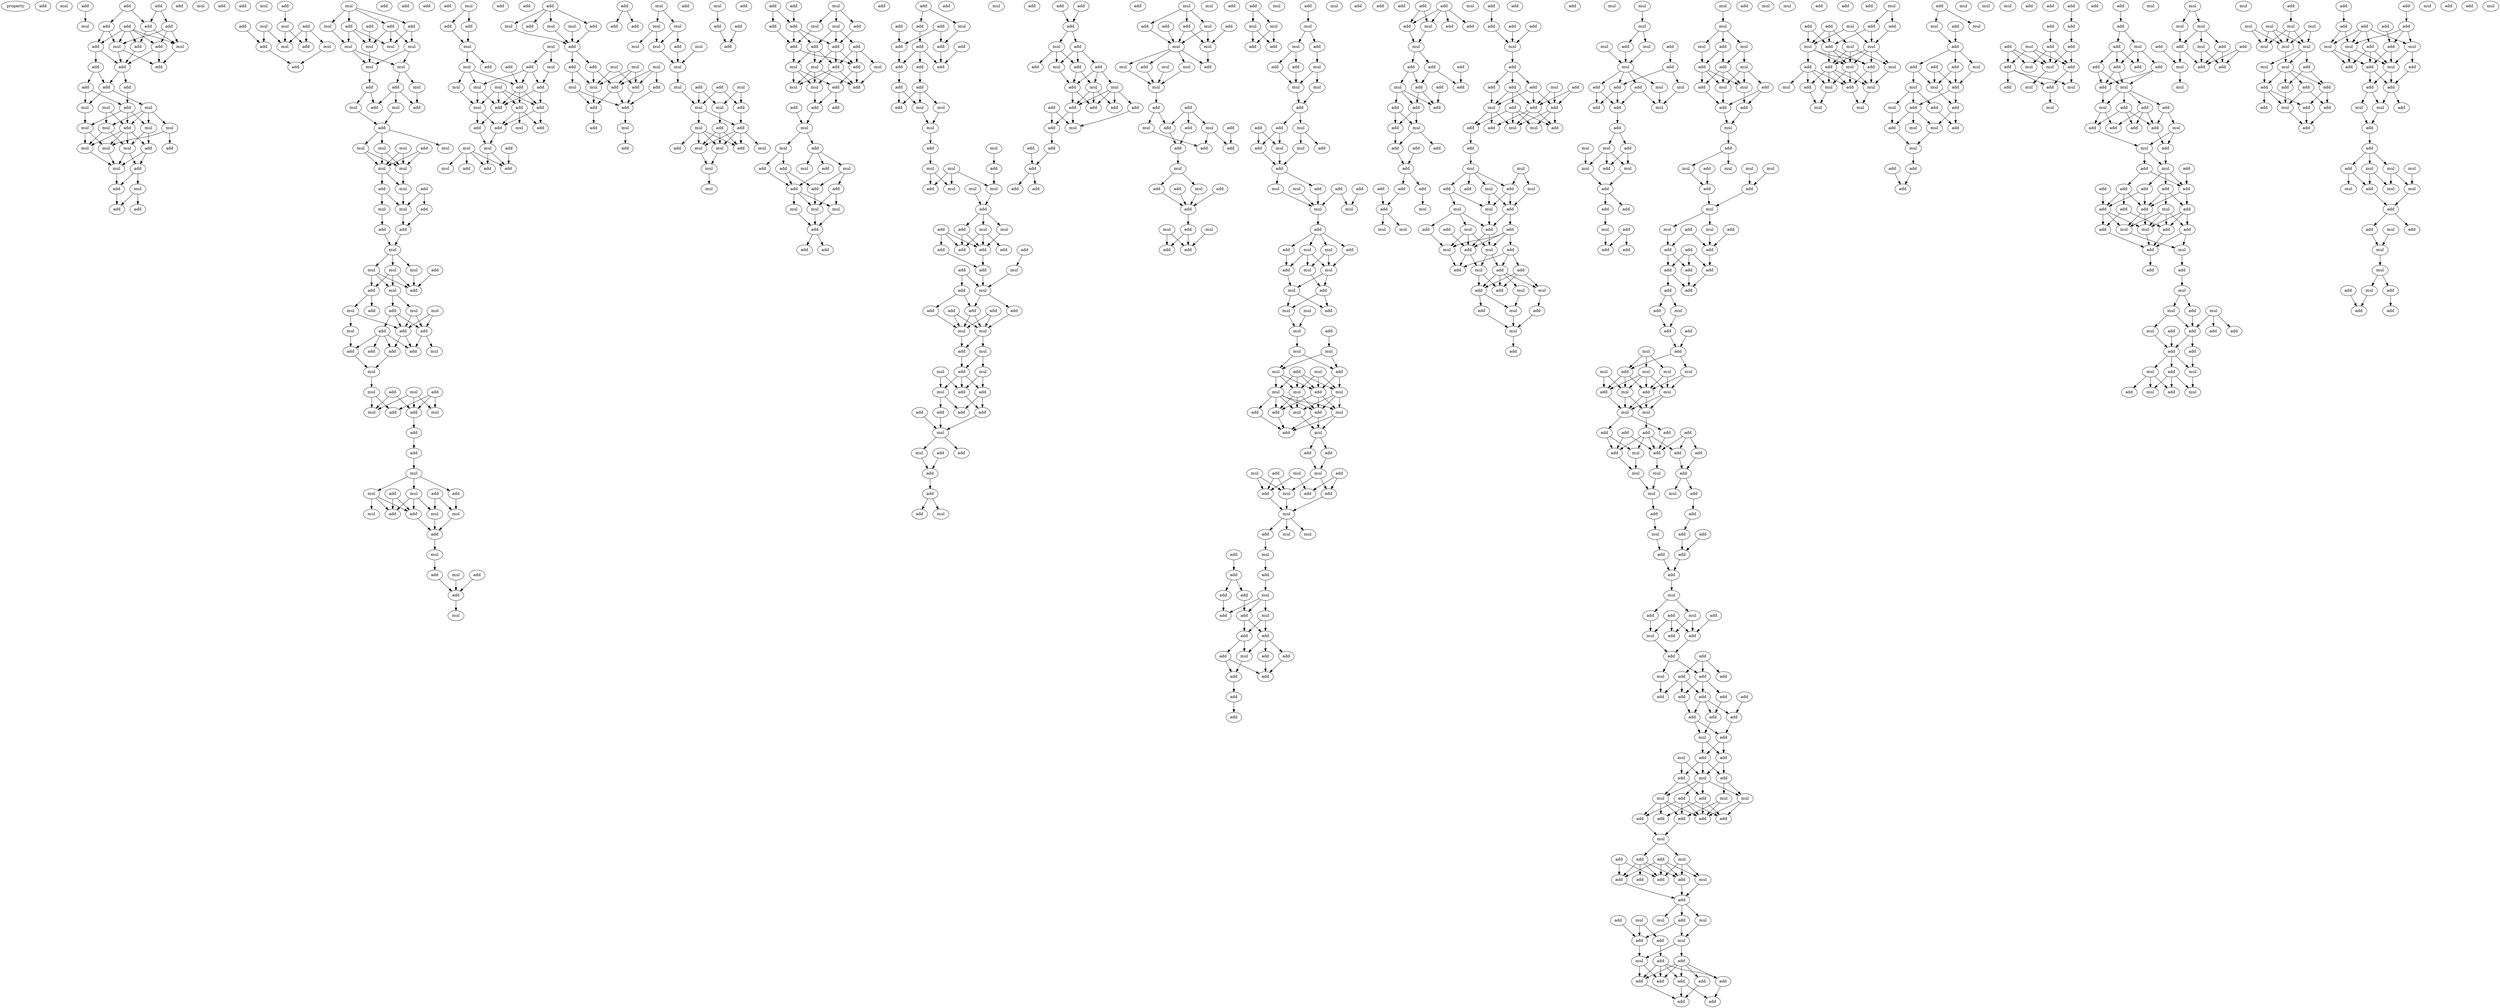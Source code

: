 digraph {
    node [fontcolor=black]
    property [mul=2,lf=1.0]
    0 [ label = add ];
    1 [ label = mul ];
    2 [ label = add ];
    3 [ label = mul ];
    4 [ label = add ];
    5 [ label = add ];
    6 [ label = add ];
    7 [ label = add ];
    8 [ label = add ];
    9 [ label = add ];
    10 [ label = add ];
    11 [ label = mul ];
    12 [ label = add ];
    13 [ label = add ];
    14 [ label = add ];
    15 [ label = mul ];
    16 [ label = add ];
    17 [ label = add ];
    18 [ label = add ];
    19 [ label = add ];
    20 [ label = add ];
    21 [ label = add ];
    22 [ label = add ];
    23 [ label = mul ];
    24 [ label = mul ];
    25 [ label = mul ];
    26 [ label = add ];
    27 [ label = mul ];
    28 [ label = mul ];
    29 [ label = mul ];
    30 [ label = mul ];
    31 [ label = mul ];
    32 [ label = add ];
    33 [ label = mul ];
    34 [ label = mul ];
    35 [ label = add ];
    36 [ label = add ];
    37 [ label = mul ];
    38 [ label = add ];
    39 [ label = mul ];
    40 [ label = mul ];
    41 [ label = add ];
    42 [ label = add ];
    43 [ label = add ];
    44 [ label = add ];
    45 [ label = mul ];
    46 [ label = add ];
    47 [ label = mul ];
    48 [ label = add ];
    49 [ label = add ];
    50 [ label = mul ];
    51 [ label = add ];
    52 [ label = mul ];
    53 [ label = mul ];
    54 [ label = add ];
    55 [ label = add ];
    56 [ label = mul ];
    57 [ label = add ];
    58 [ label = add ];
    59 [ label = mul ];
    60 [ label = add ];
    61 [ label = add ];
    62 [ label = mul ];
    63 [ label = mul ];
    64 [ label = mul ];
    65 [ label = mul ];
    66 [ label = mul ];
    67 [ label = mul ];
    68 [ label = add ];
    69 [ label = add ];
    70 [ label = mul ];
    71 [ label = add ];
    72 [ label = add ];
    73 [ label = mul ];
    74 [ label = mul ];
    75 [ label = add ];
    76 [ label = add ];
    77 [ label = mul ];
    78 [ label = mul ];
    79 [ label = mul ];
    80 [ label = mul ];
    81 [ label = add ];
    82 [ label = mul ];
    83 [ label = mul ];
    84 [ label = mul ];
    85 [ label = add ];
    86 [ label = add ];
    87 [ label = mul ];
    88 [ label = add ];
    89 [ label = mul ];
    90 [ label = add ];
    91 [ label = add ];
    92 [ label = mul ];
    93 [ label = add ];
    94 [ label = mul ];
    95 [ label = add ];
    96 [ label = mul ];
    97 [ label = mul ];
    98 [ label = add ];
    99 [ label = mul ];
    100 [ label = add ];
    101 [ label = mul ];
    102 [ label = add ];
    103 [ label = add ];
    104 [ label = mul ];
    105 [ label = mul ];
    106 [ label = add ];
    107 [ label = add ];
    108 [ label = mul ];
    109 [ label = add ];
    110 [ label = mul ];
    111 [ label = add ];
    112 [ label = add ];
    113 [ label = add ];
    114 [ label = add ];
    115 [ label = mul ];
    116 [ label = add ];
    117 [ label = mul ];
    118 [ label = add ];
    119 [ label = mul ];
    120 [ label = mul ];
    121 [ label = mul ];
    122 [ label = add ];
    123 [ label = add ];
    124 [ label = add ];
    125 [ label = add ];
    126 [ label = add ];
    127 [ label = add ];
    128 [ label = mul ];
    129 [ label = add ];
    130 [ label = mul ];
    131 [ label = add ];
    132 [ label = mul ];
    133 [ label = add ];
    134 [ label = add ];
    135 [ label = mul ];
    136 [ label = add ];
    137 [ label = mul ];
    138 [ label = mul ];
    139 [ label = add ];
    140 [ label = mul ];
    141 [ label = mul ];
    142 [ label = add ];
    143 [ label = add ];
    144 [ label = add ];
    145 [ label = mul ];
    146 [ label = mul ];
    147 [ label = add ];
    148 [ label = add ];
    149 [ label = mul ];
    150 [ label = mul ];
    151 [ label = mul ];
    152 [ label = add ];
    153 [ label = mul ];
    154 [ label = add ];
    155 [ label = add ];
    156 [ label = add ];
    157 [ label = add ];
    158 [ label = mul ];
    159 [ label = mul ];
    160 [ label = mul ];
    161 [ label = add ];
    162 [ label = mul ];
    163 [ label = add ];
    164 [ label = add ];
    165 [ label = mul ];
    166 [ label = add ];
    167 [ label = add ];
    168 [ label = add ];
    169 [ label = mul ];
    170 [ label = add ];
    171 [ label = add ];
    172 [ label = mul ];
    173 [ label = add ];
    174 [ label = add ];
    175 [ label = mul ];
    176 [ label = add ];
    177 [ label = add ];
    178 [ label = add ];
    179 [ label = mul ];
    180 [ label = mul ];
    181 [ label = add ];
    182 [ label = mul ];
    183 [ label = add ];
    184 [ label = add ];
    185 [ label = mul ];
    186 [ label = mul ];
    187 [ label = add ];
    188 [ label = add ];
    189 [ label = mul ];
    190 [ label = add ];
    191 [ label = mul ];
    192 [ label = mul ];
    193 [ label = add ];
    194 [ label = add ];
    195 [ label = add ];
    196 [ label = add ];
    197 [ label = mul ];
    198 [ label = add ];
    199 [ label = add ];
    200 [ label = add ];
    201 [ label = add ];
    202 [ label = mul ];
    203 [ label = add ];
    204 [ label = mul ];
    205 [ label = mul ];
    206 [ label = add ];
    207 [ label = mul ];
    208 [ label = mul ];
    209 [ label = mul ];
    210 [ label = mul ];
    211 [ label = mul ];
    212 [ label = mul ];
    213 [ label = add ];
    214 [ label = add ];
    215 [ label = mul ];
    216 [ label = add ];
    217 [ label = mul ];
    218 [ label = add ];
    219 [ label = add ];
    220 [ label = mul ];
    221 [ label = add ];
    222 [ label = add ];
    223 [ label = mul ];
    224 [ label = mul ];
    225 [ label = mul ];
    226 [ label = mul ];
    227 [ label = mul ];
    228 [ label = add ];
    229 [ label = mul ];
    230 [ label = add ];
    231 [ label = add ];
    232 [ label = add ];
    233 [ label = add ];
    234 [ label = add ];
    235 [ label = mul ];
    236 [ label = add ];
    237 [ label = add ];
    238 [ label = mul ];
    239 [ label = add ];
    240 [ label = add ];
    241 [ label = mul ];
    242 [ label = add ];
    243 [ label = add ];
    244 [ label = add ];
    245 [ label = add ];
    246 [ label = add ];
    247 [ label = mul ];
    248 [ label = mul ];
    249 [ label = add ];
    250 [ label = mul ];
    251 [ label = add ];
    252 [ label = add ];
    253 [ label = mul ];
    254 [ label = mul ];
    255 [ label = add ];
    256 [ label = add ];
    257 [ label = add ];
    258 [ label = mul ];
    259 [ label = add ];
    260 [ label = mul ];
    261 [ label = mul ];
    262 [ label = add ];
    263 [ label = add ];
    264 [ label = add ];
    265 [ label = mul ];
    266 [ label = add ];
    267 [ label = add ];
    268 [ label = add ];
    269 [ label = mul ];
    270 [ label = mul ];
    271 [ label = mul ];
    272 [ label = add ];
    273 [ label = add ];
    274 [ label = add ];
    275 [ label = add ];
    276 [ label = add ];
    277 [ label = add ];
    278 [ label = add ];
    279 [ label = add ];
    280 [ label = mul ];
    281 [ label = add ];
    282 [ label = add ];
    283 [ label = add ];
    284 [ label = add ];
    285 [ label = add ];
    286 [ label = add ];
    287 [ label = add ];
    288 [ label = add ];
    289 [ label = add ];
    290 [ label = add ];
    291 [ label = mul ];
    292 [ label = mul ];
    293 [ label = add ];
    294 [ label = mul ];
    295 [ label = mul ];
    296 [ label = add ];
    297 [ label = add ];
    298 [ label = mul ];
    299 [ label = mul ];
    300 [ label = mul ];
    301 [ label = mul ];
    302 [ label = mul ];
    303 [ label = add ];
    304 [ label = mul ];
    305 [ label = add ];
    306 [ label = add ];
    307 [ label = add ];
    308 [ label = mul ];
    309 [ label = mul ];
    310 [ label = add ];
    311 [ label = add ];
    312 [ label = add ];
    313 [ label = add ];
    314 [ label = add ];
    315 [ label = add ];
    316 [ label = add ];
    317 [ label = mul ];
    318 [ label = mul ];
    319 [ label = add ];
    320 [ label = add ];
    321 [ label = add ];
    322 [ label = add ];
    323 [ label = add ];
    324 [ label = add ];
    325 [ label = mul ];
    326 [ label = mul ];
    327 [ label = mul ];
    328 [ label = add ];
    329 [ label = mul ];
    330 [ label = mul ];
    331 [ label = add ];
    332 [ label = add ];
    333 [ label = mul ];
    334 [ label = add ];
    335 [ label = add ];
    336 [ label = add ];
    337 [ label = add ];
    338 [ label = add ];
    339 [ label = mul ];
    340 [ label = add ];
    341 [ label = mul ];
    342 [ label = add ];
    343 [ label = add ];
    344 [ label = add ];
    345 [ label = add ];
    346 [ label = add ];
    347 [ label = add ];
    348 [ label = add ];
    349 [ label = add ];
    350 [ label = add ];
    351 [ label = mul ];
    352 [ label = mul ];
    353 [ label = add ];
    354 [ label = add ];
    355 [ label = mul ];
    356 [ label = add ];
    357 [ label = add ];
    358 [ label = mul ];
    359 [ label = mul ];
    360 [ label = add ];
    361 [ label = add ];
    362 [ label = add ];
    363 [ label = add ];
    364 [ label = add ];
    365 [ label = add ];
    366 [ label = add ];
    367 [ label = mul ];
    368 [ label = add ];
    369 [ label = add ];
    370 [ label = add ];
    371 [ label = add ];
    372 [ label = add ];
    373 [ label = mul ];
    374 [ label = add ];
    375 [ label = add ];
    376 [ label = mul ];
    377 [ label = add ];
    378 [ label = add ];
    379 [ label = mul ];
    380 [ label = mul ];
    381 [ label = mul ];
    382 [ label = add ];
    383 [ label = mul ];
    384 [ label = mul ];
    385 [ label = add ];
    386 [ label = mul ];
    387 [ label = add ];
    388 [ label = add ];
    389 [ label = mul ];
    390 [ label = add ];
    391 [ label = add ];
    392 [ label = add ];
    393 [ label = mul ];
    394 [ label = add ];
    395 [ label = add ];
    396 [ label = add ];
    397 [ label = mul ];
    398 [ label = add ];
    399 [ label = mul ];
    400 [ label = add ];
    401 [ label = mul ];
    402 [ label = add ];
    403 [ label = add ];
    404 [ label = mul ];
    405 [ label = add ];
    406 [ label = mul ];
    407 [ label = add ];
    408 [ label = add ];
    409 [ label = add ];
    410 [ label = add ];
    411 [ label = mul ];
    412 [ label = mul ];
    413 [ label = mul ];
    414 [ label = add ];
    415 [ label = add ];
    416 [ label = add ];
    417 [ label = mul ];
    418 [ label = add ];
    419 [ label = mul ];
    420 [ label = add ];
    421 [ label = add ];
    422 [ label = mul ];
    423 [ label = mul ];
    424 [ label = mul ];
    425 [ label = mul ];
    426 [ label = add ];
    427 [ label = add ];
    428 [ label = add ];
    429 [ label = add ];
    430 [ label = mul ];
    431 [ label = add ];
    432 [ label = add ];
    433 [ label = mul ];
    434 [ label = mul ];
    435 [ label = add ];
    436 [ label = mul ];
    437 [ label = add ];
    438 [ label = add ];
    439 [ label = add ];
    440 [ label = mul ];
    441 [ label = mul ];
    442 [ label = mul ];
    443 [ label = add ];
    444 [ label = mul ];
    445 [ label = add ];
    446 [ label = add ];
    447 [ label = add ];
    448 [ label = mul ];
    449 [ label = add ];
    450 [ label = mul ];
    451 [ label = mul ];
    452 [ label = mul ];
    453 [ label = add ];
    454 [ label = mul ];
    455 [ label = mul ];
    456 [ label = add ];
    457 [ label = mul ];
    458 [ label = add ];
    459 [ label = mul ];
    460 [ label = mul ];
    461 [ label = mul ];
    462 [ label = add ];
    463 [ label = add ];
    464 [ label = mul ];
    465 [ label = add ];
    466 [ label = mul ];
    467 [ label = mul ];
    468 [ label = mul ];
    469 [ label = add ];
    470 [ label = add ];
    471 [ label = mul ];
    472 [ label = add ];
    473 [ label = mul ];
    474 [ label = mul ];
    475 [ label = add ];
    476 [ label = add ];
    477 [ label = add ];
    478 [ label = mul ];
    479 [ label = add ];
    480 [ label = mul ];
    481 [ label = add ];
    482 [ label = mul ];
    483 [ label = add ];
    484 [ label = add ];
    485 [ label = mul ];
    486 [ label = add ];
    487 [ label = mul ];
    488 [ label = add ];
    489 [ label = mul ];
    490 [ label = mul ];
    491 [ label = add ];
    492 [ label = add ];
    493 [ label = mul ];
    494 [ label = add ];
    495 [ label = add ];
    496 [ label = mul ];
    497 [ label = add ];
    498 [ label = add ];
    499 [ label = add ];
    500 [ label = mul ];
    501 [ label = add ];
    502 [ label = add ];
    503 [ label = add ];
    504 [ label = add ];
    505 [ label = add ];
    506 [ label = add ];
    507 [ label = mul ];
    508 [ label = add ];
    509 [ label = add ];
    510 [ label = add ];
    511 [ label = add ];
    512 [ label = add ];
    513 [ label = add ];
    514 [ label = add ];
    515 [ label = add ];
    516 [ label = mul ];
    517 [ label = add ];
    518 [ label = mul ];
    519 [ label = add ];
    520 [ label = add ];
    521 [ label = add ];
    522 [ label = add ];
    523 [ label = mul ];
    524 [ label = add ];
    525 [ label = add ];
    526 [ label = add ];
    527 [ label = add ];
    528 [ label = add ];
    529 [ label = add ];
    530 [ label = mul ];
    531 [ label = add ];
    532 [ label = add ];
    533 [ label = add ];
    534 [ label = add ];
    535 [ label = add ];
    536 [ label = add ];
    537 [ label = add ];
    538 [ label = add ];
    539 [ label = mul ];
    540 [ label = mul ];
    541 [ label = mul ];
    542 [ label = mul ];
    543 [ label = add ];
    544 [ label = add ];
    545 [ label = add ];
    546 [ label = add ];
    547 [ label = mul ];
    548 [ label = add ];
    549 [ label = add ];
    550 [ label = add ];
    551 [ label = add ];
    552 [ label = add ];
    553 [ label = add ];
    554 [ label = mul ];
    555 [ label = add ];
    556 [ label = mul ];
    557 [ label = add ];
    558 [ label = add ];
    559 [ label = mul ];
    560 [ label = add ];
    561 [ label = add ];
    562 [ label = add ];
    563 [ label = mul ];
    564 [ label = add ];
    565 [ label = mul ];
    566 [ label = mul ];
    567 [ label = add ];
    568 [ label = add ];
    569 [ label = add ];
    570 [ label = mul ];
    571 [ label = mul ];
    572 [ label = add ];
    573 [ label = mul ];
    574 [ label = mul ];
    575 [ label = add ];
    576 [ label = add ];
    577 [ label = add ];
    578 [ label = add ];
    579 [ label = mul ];
    580 [ label = mul ];
    581 [ label = add ];
    582 [ label = add ];
    583 [ label = mul ];
    584 [ label = mul ];
    585 [ label = add ];
    586 [ label = add ];
    587 [ label = add ];
    588 [ label = add ];
    589 [ label = add ];
    590 [ label = mul ];
    591 [ label = mul ];
    592 [ label = add ];
    593 [ label = mul ];
    594 [ label = add ];
    595 [ label = mul ];
    596 [ label = add ];
    597 [ label = add ];
    598 [ label = mul ];
    599 [ label = mul ];
    600 [ label = mul ];
    601 [ label = mul ];
    602 [ label = add ];
    603 [ label = mul ];
    604 [ label = add ];
    605 [ label = add ];
    606 [ label = mul ];
    607 [ label = add ];
    608 [ label = add ];
    609 [ label = mul ];
    610 [ label = add ];
    611 [ label = mul ];
    612 [ label = add ];
    613 [ label = mul ];
    614 [ label = add ];
    615 [ label = add ];
    616 [ label = mul ];
    617 [ label = add ];
    618 [ label = mul ];
    619 [ label = add ];
    620 [ label = mul ];
    621 [ label = mul ];
    622 [ label = add ];
    623 [ label = add ];
    624 [ label = add ];
    625 [ label = add ];
    626 [ label = mul ];
    627 [ label = mul ];
    628 [ label = add ];
    629 [ label = add ];
    630 [ label = add ];
    631 [ label = mul ];
    632 [ label = mul ];
    633 [ label = mul ];
    634 [ label = add ];
    635 [ label = add ];
    636 [ label = add ];
    637 [ label = mul ];
    638 [ label = add ];
    639 [ label = mul ];
    640 [ label = mul ];
    641 [ label = mul ];
    642 [ label = add ];
    643 [ label = add ];
    644 [ label = add ];
    645 [ label = mul ];
    646 [ label = add ];
    647 [ label = mul ];
    648 [ label = mul ];
    649 [ label = add ];
    650 [ label = mul ];
    651 [ label = mul ];
    652 [ label = add ];
    653 [ label = add ];
    654 [ label = mul ];
    655 [ label = add ];
    656 [ label = add ];
    657 [ label = mul ];
    658 [ label = mul ];
    659 [ label = mul ];
    660 [ label = add ];
    661 [ label = add ];
    662 [ label = add ];
    663 [ label = add ];
    664 [ label = add ];
    665 [ label = add ];
    666 [ label = add ];
    667 [ label = add ];
    668 [ label = add ];
    669 [ label = add ];
    670 [ label = mul ];
    671 [ label = add ];
    672 [ label = add ];
    673 [ label = mul ];
    674 [ label = add ];
    675 [ label = mul ];
    676 [ label = mul ];
    677 [ label = mul ];
    678 [ label = mul ];
    679 [ label = add ];
    680 [ label = mul ];
    681 [ label = add ];
    682 [ label = add ];
    683 [ label = mul ];
    684 [ label = mul ];
    685 [ label = mul ];
    686 [ label = add ];
    687 [ label = add ];
    688 [ label = add ];
    689 [ label = add ];
    690 [ label = add ];
    691 [ label = add ];
    692 [ label = add ];
    693 [ label = add ];
    694 [ label = add ];
    695 [ label = mul ];
    696 [ label = mul ];
    697 [ label = mul ];
    698 [ label = add ];
    699 [ label = mul ];
    700 [ label = mul ];
    701 [ label = add ];
    702 [ label = add ];
    703 [ label = add ];
    704 [ label = mul ];
    705 [ label = add ];
    706 [ label = add ];
    707 [ label = add ];
    708 [ label = add ];
    709 [ label = add ];
    710 [ label = mul ];
    711 [ label = add ];
    712 [ label = add ];
    713 [ label = mul ];
    714 [ label = add ];
    715 [ label = add ];
    716 [ label = mul ];
    717 [ label = add ];
    718 [ label = add ];
    719 [ label = add ];
    720 [ label = add ];
    721 [ label = add ];
    722 [ label = add ];
    723 [ label = mul ];
    724 [ label = add ];
    725 [ label = add ];
    726 [ label = add ];
    727 [ label = add ];
    728 [ label = add ];
    729 [ label = add ];
    730 [ label = add ];
    731 [ label = add ];
    732 [ label = add ];
    733 [ label = add ];
    734 [ label = mul ];
    735 [ label = add ];
    736 [ label = add ];
    737 [ label = mul ];
    738 [ label = add ];
    739 [ label = mul ];
    740 [ label = add ];
    741 [ label = add ];
    742 [ label = mul ];
    743 [ label = mul ];
    744 [ label = add ];
    745 [ label = mul ];
    746 [ label = add ];
    747 [ label = add ];
    748 [ label = add ];
    749 [ label = add ];
    750 [ label = add ];
    751 [ label = add ];
    752 [ label = mul ];
    753 [ label = add ];
    754 [ label = add ];
    755 [ label = add ];
    756 [ label = mul ];
    757 [ label = add ];
    758 [ label = add ];
    759 [ label = add ];
    760 [ label = add ];
    761 [ label = mul ];
    762 [ label = add ];
    763 [ label = mul ];
    764 [ label = add ];
    765 [ label = add ];
    766 [ label = mul ];
    767 [ label = mul ];
    768 [ label = add ];
    769 [ label = mul ];
    770 [ label = add ];
    771 [ label = add ];
    772 [ label = mul ];
    773 [ label = add ];
    774 [ label = add ];
    775 [ label = add ];
    776 [ label = add ];
    777 [ label = add ];
    778 [ label = add ];
    779 [ label = add ];
    780 [ label = add ];
    781 [ label = mul ];
    782 [ label = add ];
    783 [ label = add ];
    784 [ label = add ];
    785 [ label = add ];
    786 [ label = mul ];
    787 [ label = mul ];
    788 [ label = add ];
    789 [ label = mul ];
    790 [ label = mul ];
    791 [ label = mul ];
    792 [ label = add ];
    793 [ label = add ];
    794 [ label = mul ];
    795 [ label = add ];
    796 [ label = mul ];
    797 [ label = add ];
    798 [ label = mul ];
    799 [ label = mul ];
    800 [ label = add ];
    801 [ label = mul ];
    802 [ label = mul ];
    803 [ label = add ];
    804 [ label = mul ];
    805 [ label = add ];
    806 [ label = mul ];
    807 [ label = mul ];
    808 [ label = mul ];
    809 [ label = add ];
    810 [ label = add ];
    811 [ label = add ];
    812 [ label = add ];
    813 [ label = mul ];
    814 [ label = mul ];
    815 [ label = mul ];
    816 [ label = add ];
    817 [ label = add ];
    818 [ label = add ];
    819 [ label = mul ];
    820 [ label = add ];
    821 [ label = mul ];
    822 [ label = mul ];
    823 [ label = mul ];
    824 [ label = add ];
    825 [ label = add ];
    826 [ label = mul ];
    827 [ label = add ];
    828 [ label = add ];
    829 [ label = add ];
    830 [ label = add ];
    831 [ label = add ];
    832 [ label = add ];
    833 [ label = add ];
    834 [ label = add ];
    835 [ label = add ];
    836 [ label = add ];
    837 [ label = mul ];
    838 [ label = add ];
    839 [ label = add ];
    840 [ label = mul ];
    841 [ label = mul ];
    842 [ label = add ];
    843 [ label = add ];
    844 [ label = mul ];
    845 [ label = mul ];
    846 [ label = add ];
    847 [ label = mul ];
    848 [ label = add ];
    849 [ label = add ];
    850 [ label = mul ];
    851 [ label = add ];
    852 [ label = mul ];
    853 [ label = add ];
    854 [ label = add ];
    855 [ label = add ];
    856 [ label = add ];
    857 [ label = add ];
    858 [ label = mul ];
    859 [ label = add ];
    860 [ label = add ];
    861 [ label = add ];
    862 [ label = add ];
    863 [ label = mul ];
    864 [ label = mul ];
    865 [ label = add ];
    866 [ label = add ];
    867 [ label = add ];
    868 [ label = add ];
    869 [ label = add ];
    870 [ label = mul ];
    871 [ label = add ];
    872 [ label = add ];
    873 [ label = mul ];
    874 [ label = add ];
    875 [ label = add ];
    876 [ label = add ];
    877 [ label = add ];
    878 [ label = add ];
    879 [ label = mul ];
    880 [ label = add ];
    881 [ label = add ];
    882 [ label = add ];
    883 [ label = add ];
    884 [ label = add ];
    885 [ label = add ];
    886 [ label = mul ];
    887 [ label = add ];
    888 [ label = mul ];
    889 [ label = add ];
    890 [ label = mul ];
    891 [ label = add ];
    892 [ label = add ];
    893 [ label = mul ];
    894 [ label = mul ];
    895 [ label = add ];
    896 [ label = mul ];
    897 [ label = add ];
    898 [ label = mul ];
    899 [ label = add ];
    900 [ label = add ];
    901 [ label = add ];
    902 [ label = add ];
    903 [ label = add ];
    904 [ label = mul ];
    905 [ label = mul ];
    906 [ label = add ];
    907 [ label = mul ];
    908 [ label = add ];
    909 [ label = mul ];
    910 [ label = add ];
    911 [ label = mul ];
    912 [ label = mul ];
    913 [ label = mul ];
    914 [ label = add ];
    915 [ label = add ];
    916 [ label = mul ];
    917 [ label = add ];
    918 [ label = add ];
    919 [ label = add ];
    920 [ label = mul ];
    921 [ label = add ];
    922 [ label = mul ];
    923 [ label = mul ];
    924 [ label = add ];
    925 [ label = mul ];
    926 [ label = mul ];
    927 [ label = mul ];
    928 [ label = mul ];
    929 [ label = mul ];
    930 [ label = mul ];
    931 [ label = mul ];
    932 [ label = mul ];
    933 [ label = add ];
    934 [ label = mul ];
    935 [ label = add ];
    936 [ label = add ];
    937 [ label = add ];
    938 [ label = add ];
    939 [ label = add ];
    940 [ label = add ];
    941 [ label = add ];
    942 [ label = mul ];
    943 [ label = add ];
    944 [ label = add ];
    945 [ label = add ];
    946 [ label = add ];
    947 [ label = add ];
    948 [ label = add ];
    949 [ label = add ];
    950 [ label = mul ];
    951 [ label = mul ];
    952 [ label = add ];
    953 [ label = mul ];
    954 [ label = add ];
    955 [ label = add ];
    956 [ label = add ];
    957 [ label = mul ];
    958 [ label = add ];
    959 [ label = add ];
    960 [ label = add ];
    961 [ label = mul ];
    962 [ label = add ];
    963 [ label = mul ];
    964 [ label = mul ];
    965 [ label = add ];
    966 [ label = add ];
    967 [ label = mul ];
    968 [ label = add ];
    969 [ label = mul ];
    970 [ label = mul ];
    971 [ label = add ];
    972 [ label = mul ];
    973 [ label = add ];
    974 [ label = mul ];
    975 [ label = mul ];
    976 [ label = add ];
    977 [ label = add ];
    978 [ label = add ];
    979 [ label = add ];
    980 [ label = mul ];
    981 [ label = mul ];
    982 [ label = mul ];
    983 [ label = mul ];
    984 [ label = mul ];
    985 [ label = add ];
    986 [ label = add ];
    987 [ label = add ];
    988 [ label = add ];
    2 -> 3 [ name = 0 ];
    4 -> 8 [ name = 1 ];
    4 -> 10 [ name = 2 ];
    6 -> 7 [ name = 3 ];
    6 -> 8 [ name = 4 ];
    7 -> 11 [ name = 5 ];
    7 -> 14 [ name = 6 ];
    7 -> 15 [ name = 7 ];
    8 -> 13 [ name = 8 ];
    8 -> 15 [ name = 9 ];
    9 -> 11 [ name = 10 ];
    9 -> 12 [ name = 11 ];
    9 -> 13 [ name = 12 ];
    9 -> 14 [ name = 13 ];
    9 -> 15 [ name = 14 ];
    10 -> 11 [ name = 15 ];
    10 -> 12 [ name = 16 ];
    11 -> 16 [ name = 17 ];
    11 -> 18 [ name = 18 ];
    12 -> 17 [ name = 19 ];
    12 -> 18 [ name = 20 ];
    13 -> 18 [ name = 21 ];
    14 -> 16 [ name = 22 ];
    14 -> 18 [ name = 23 ];
    15 -> 16 [ name = 24 ];
    17 -> 19 [ name = 25 ];
    17 -> 21 [ name = 26 ];
    18 -> 19 [ name = 27 ];
    18 -> 20 [ name = 28 ];
    19 -> 24 [ name = 29 ];
    19 -> 25 [ name = 30 ];
    20 -> 22 [ name = 31 ];
    21 -> 22 [ name = 32 ];
    21 -> 25 [ name = 33 ];
    22 -> 26 [ name = 34 ];
    22 -> 27 [ name = 35 ];
    22 -> 29 [ name = 36 ];
    23 -> 26 [ name = 37 ];
    23 -> 28 [ name = 38 ];
    24 -> 26 [ name = 39 ];
    24 -> 27 [ name = 40 ];
    24 -> 28 [ name = 41 ];
    24 -> 30 [ name = 42 ];
    25 -> 29 [ name = 43 ];
    26 -> 31 [ name = 44 ];
    26 -> 32 [ name = 45 ];
    26 -> 33 [ name = 46 ];
    26 -> 34 [ name = 47 ];
    27 -> 31 [ name = 48 ];
    27 -> 32 [ name = 49 ];
    28 -> 31 [ name = 50 ];
    28 -> 34 [ name = 51 ];
    29 -> 33 [ name = 52 ];
    29 -> 34 [ name = 53 ];
    30 -> 33 [ name = 54 ];
    30 -> 35 [ name = 55 ];
    31 -> 36 [ name = 56 ];
    31 -> 37 [ name = 57 ];
    32 -> 36 [ name = 58 ];
    32 -> 37 [ name = 59 ];
    33 -> 37 [ name = 60 ];
    34 -> 37 [ name = 61 ];
    36 -> 38 [ name = 62 ];
    36 -> 39 [ name = 63 ];
    37 -> 38 [ name = 64 ];
    38 -> 44 [ name = 65 ];
    39 -> 42 [ name = 66 ];
    39 -> 44 [ name = 67 ];
    46 -> 47 [ name = 68 ];
    47 -> 53 [ name = 69 ];
    47 -> 54 [ name = 70 ];
    48 -> 51 [ name = 71 ];
    49 -> 52 [ name = 72 ];
    49 -> 53 [ name = 73 ];
    49 -> 54 [ name = 74 ];
    50 -> 51 [ name = 75 ];
    50 -> 53 [ name = 76 ];
    51 -> 55 [ name = 77 ];
    52 -> 55 [ name = 78 ];
    56 -> 58 [ name = 79 ];
    56 -> 59 [ name = 80 ];
    56 -> 60 [ name = 81 ];
    56 -> 61 [ name = 82 ];
    57 -> 64 [ name = 83 ];
    58 -> 62 [ name = 84 ];
    58 -> 64 [ name = 85 ];
    58 -> 65 [ name = 86 ];
    59 -> 63 [ name = 87 ];
    60 -> 63 [ name = 88 ];
    60 -> 64 [ name = 89 ];
    60 -> 65 [ name = 90 ];
    61 -> 62 [ name = 91 ];
    61 -> 65 [ name = 92 ];
    62 -> 66 [ name = 93 ];
    62 -> 67 [ name = 94 ];
    63 -> 66 [ name = 95 ];
    63 -> 67 [ name = 96 ];
    64 -> 66 [ name = 97 ];
    66 -> 69 [ name = 98 ];
    67 -> 68 [ name = 99 ];
    67 -> 70 [ name = 100 ];
    68 -> 71 [ name = 101 ];
    68 -> 74 [ name = 102 ];
    68 -> 75 [ name = 103 ];
    69 -> 73 [ name = 104 ];
    69 -> 75 [ name = 105 ];
    70 -> 71 [ name = 106 ];
    73 -> 76 [ name = 107 ];
    74 -> 76 [ name = 108 ];
    76 -> 77 [ name = 109 ];
    76 -> 78 [ name = 110 ];
    76 -> 79 [ name = 111 ];
    78 -> 82 [ name = 112 ];
    78 -> 83 [ name = 113 ];
    79 -> 82 [ name = 114 ];
    79 -> 83 [ name = 115 ];
    80 -> 82 [ name = 116 ];
    80 -> 83 [ name = 117 ];
    81 -> 82 [ name = 118 ];
    81 -> 83 [ name = 119 ];
    82 -> 84 [ name = 120 ];
    83 -> 84 [ name = 121 ];
    83 -> 86 [ name = 122 ];
    84 -> 89 [ name = 123 ];
    85 -> 88 [ name = 124 ];
    85 -> 89 [ name = 125 ];
    86 -> 87 [ name = 126 ];
    86 -> 89 [ name = 127 ];
    87 -> 90 [ name = 128 ];
    88 -> 91 [ name = 129 ];
    89 -> 91 [ name = 130 ];
    90 -> 92 [ name = 131 ];
    91 -> 92 [ name = 132 ];
    92 -> 94 [ name = 133 ];
    92 -> 96 [ name = 134 ];
    92 -> 97 [ name = 135 ];
    93 -> 100 [ name = 136 ];
    94 -> 98 [ name = 137 ];
    94 -> 99 [ name = 138 ];
    94 -> 100 [ name = 139 ];
    96 -> 98 [ name = 140 ];
    96 -> 99 [ name = 141 ];
    96 -> 100 [ name = 142 ];
    97 -> 100 [ name = 143 ];
    98 -> 101 [ name = 144 ];
    98 -> 102 [ name = 145 ];
    99 -> 103 [ name = 146 ];
    99 -> 104 [ name = 147 ];
    101 -> 106 [ name = 148 ];
    101 -> 108 [ name = 149 ];
    103 -> 106 [ name = 150 ];
    103 -> 107 [ name = 151 ];
    103 -> 109 [ name = 152 ];
    104 -> 106 [ name = 153 ];
    104 -> 109 [ name = 154 ];
    105 -> 106 [ name = 155 ];
    105 -> 109 [ name = 156 ];
    106 -> 111 [ name = 157 ];
    106 -> 113 [ name = 158 ];
    107 -> 111 [ name = 159 ];
    107 -> 112 [ name = 160 ];
    107 -> 113 [ name = 161 ];
    107 -> 114 [ name = 162 ];
    108 -> 112 [ name = 163 ];
    109 -> 110 [ name = 164 ];
    109 -> 111 [ name = 165 ];
    112 -> 115 [ name = 166 ];
    113 -> 115 [ name = 167 ];
    115 -> 119 [ name = 168 ];
    116 -> 121 [ name = 169 ];
    116 -> 122 [ name = 170 ];
    116 -> 123 [ name = 171 ];
    117 -> 120 [ name = 172 ];
    117 -> 121 [ name = 173 ];
    117 -> 122 [ name = 174 ];
    118 -> 120 [ name = 175 ];
    118 -> 122 [ name = 176 ];
    119 -> 120 [ name = 177 ];
    119 -> 123 [ name = 178 ];
    122 -> 124 [ name = 179 ];
    124 -> 125 [ name = 180 ];
    125 -> 128 [ name = 181 ];
    128 -> 130 [ name = 182 ];
    128 -> 131 [ name = 183 ];
    128 -> 132 [ name = 184 ];
    129 -> 134 [ name = 185 ];
    129 -> 136 [ name = 186 ];
    130 -> 134 [ name = 187 ];
    130 -> 135 [ name = 188 ];
    130 -> 136 [ name = 189 ];
    131 -> 138 [ name = 190 ];
    132 -> 134 [ name = 191 ];
    132 -> 136 [ name = 192 ];
    132 -> 137 [ name = 193 ];
    133 -> 137 [ name = 194 ];
    133 -> 138 [ name = 195 ];
    134 -> 139 [ name = 196 ];
    137 -> 139 [ name = 197 ];
    138 -> 139 [ name = 198 ];
    139 -> 140 [ name = 199 ];
    140 -> 142 [ name = 200 ];
    141 -> 144 [ name = 201 ];
    142 -> 144 [ name = 202 ];
    143 -> 144 [ name = 203 ];
    144 -> 146 [ name = 204 ];
    145 -> 147 [ name = 205 ];
    145 -> 148 [ name = 206 ];
    147 -> 150 [ name = 207 ];
    148 -> 150 [ name = 208 ];
    149 -> 151 [ name = 209 ];
    149 -> 155 [ name = 210 ];
    150 -> 152 [ name = 211 ];
    150 -> 153 [ name = 212 ];
    151 -> 156 [ name = 213 ];
    153 -> 157 [ name = 214 ];
    153 -> 158 [ name = 215 ];
    153 -> 160 [ name = 216 ];
    154 -> 157 [ name = 217 ];
    155 -> 156 [ name = 218 ];
    155 -> 157 [ name = 219 ];
    155 -> 160 [ name = 220 ];
    156 -> 161 [ name = 221 ];
    156 -> 163 [ name = 222 ];
    157 -> 161 [ name = 223 ];
    157 -> 163 [ name = 224 ];
    157 -> 164 [ name = 225 ];
    158 -> 162 [ name = 226 ];
    159 -> 161 [ name = 227 ];
    159 -> 162 [ name = 228 ];
    159 -> 163 [ name = 229 ];
    159 -> 164 [ name = 230 ];
    160 -> 161 [ name = 231 ];
    160 -> 162 [ name = 232 ];
    161 -> 168 [ name = 233 ];
    162 -> 166 [ name = 234 ];
    162 -> 168 [ name = 235 ];
    163 -> 166 [ name = 236 ];
    163 -> 167 [ name = 237 ];
    164 -> 165 [ name = 238 ];
    164 -> 166 [ name = 239 ];
    164 -> 167 [ name = 240 ];
    166 -> 172 [ name = 241 ];
    168 -> 172 [ name = 242 ];
    169 -> 173 [ name = 243 ];
    169 -> 175 [ name = 244 ];
    169 -> 176 [ name = 245 ];
    169 -> 177 [ name = 246 ];
    171 -> 177 [ name = 247 ];
    172 -> 173 [ name = 248 ];
    172 -> 177 [ name = 249 ];
    178 -> 179 [ name = 250 ];
    178 -> 181 [ name = 251 ];
    178 -> 182 [ name = 252 ];
    178 -> 183 [ name = 253 ];
    179 -> 184 [ name = 254 ];
    180 -> 184 [ name = 255 ];
    181 -> 184 [ name = 256 ];
    182 -> 184 [ name = 257 ];
    184 -> 187 [ name = 258 ];
    184 -> 188 [ name = 259 ];
    185 -> 191 [ name = 260 ];
    185 -> 193 [ name = 261 ];
    186 -> 190 [ name = 262 ];
    186 -> 193 [ name = 263 ];
    186 -> 194 [ name = 264 ];
    187 -> 191 [ name = 265 ];
    187 -> 194 [ name = 266 ];
    188 -> 191 [ name = 267 ];
    188 -> 192 [ name = 268 ];
    189 -> 191 [ name = 269 ];
    189 -> 193 [ name = 270 ];
    189 -> 194 [ name = 271 ];
    190 -> 196 [ name = 272 ];
    191 -> 195 [ name = 273 ];
    192 -> 195 [ name = 274 ];
    192 -> 196 [ name = 275 ];
    193 -> 196 [ name = 276 ];
    194 -> 195 [ name = 277 ];
    194 -> 196 [ name = 278 ];
    195 -> 198 [ name = 279 ];
    196 -> 197 [ name = 280 ];
    197 -> 199 [ name = 281 ];
    200 -> 201 [ name = 282 ];
    200 -> 203 [ name = 283 ];
    202 -> 204 [ name = 284 ];
    202 -> 205 [ name = 285 ];
    204 -> 206 [ name = 286 ];
    204 -> 208 [ name = 287 ];
    205 -> 208 [ name = 288 ];
    205 -> 209 [ name = 289 ];
    206 -> 210 [ name = 290 ];
    207 -> 210 [ name = 291 ];
    208 -> 210 [ name = 292 ];
    210 -> 212 [ name = 293 ];
    211 -> 216 [ name = 294 ];
    211 -> 217 [ name = 295 ];
    212 -> 215 [ name = 296 ];
    213 -> 215 [ name = 297 ];
    213 -> 216 [ name = 298 ];
    214 -> 215 [ name = 299 ];
    214 -> 217 [ name = 300 ];
    215 -> 219 [ name = 301 ];
    215 -> 220 [ name = 302 ];
    216 -> 219 [ name = 303 ];
    217 -> 218 [ name = 304 ];
    218 -> 221 [ name = 305 ];
    218 -> 224 [ name = 306 ];
    218 -> 225 [ name = 307 ];
    219 -> 221 [ name = 308 ];
    219 -> 223 [ name = 309 ];
    219 -> 224 [ name = 310 ];
    219 -> 225 [ name = 311 ];
    220 -> 221 [ name = 312 ];
    220 -> 222 [ name = 313 ];
    220 -> 224 [ name = 314 ];
    220 -> 225 [ name = 315 ];
    224 -> 226 [ name = 316 ];
    225 -> 226 [ name = 317 ];
    226 -> 227 [ name = 318 ];
    229 -> 231 [ name = 319 ];
    231 -> 233 [ name = 320 ];
    232 -> 233 [ name = 321 ];
    234 -> 239 [ name = 322 ];
    234 -> 240 [ name = 323 ];
    235 -> 237 [ name = 324 ];
    235 -> 238 [ name = 325 ];
    235 -> 241 [ name = 326 ];
    236 -> 239 [ name = 327 ];
    237 -> 243 [ name = 328 ];
    238 -> 242 [ name = 329 ];
    239 -> 242 [ name = 330 ];
    239 -> 243 [ name = 331 ];
    239 -> 245 [ name = 332 ];
    240 -> 242 [ name = 333 ];
    241 -> 243 [ name = 334 ];
    241 -> 244 [ name = 335 ];
    241 -> 245 [ name = 336 ];
    242 -> 247 [ name = 337 ];
    242 -> 249 [ name = 338 ];
    243 -> 246 [ name = 339 ];
    243 -> 248 [ name = 340 ];
    243 -> 249 [ name = 341 ];
    244 -> 246 [ name = 342 ];
    244 -> 249 [ name = 343 ];
    244 -> 250 [ name = 344 ];
    245 -> 246 [ name = 345 ];
    245 -> 247 [ name = 346 ];
    245 -> 248 [ name = 347 ];
    246 -> 252 [ name = 348 ];
    246 -> 253 [ name = 349 ];
    246 -> 254 [ name = 350 ];
    247 -> 251 [ name = 351 ];
    247 -> 253 [ name = 352 ];
    247 -> 254 [ name = 353 ];
    248 -> 252 [ name = 354 ];
    248 -> 253 [ name = 355 ];
    248 -> 254 [ name = 356 ];
    249 -> 251 [ name = 357 ];
    249 -> 252 [ name = 358 ];
    250 -> 252 [ name = 359 ];
    251 -> 256 [ name = 360 ];
    251 -> 257 [ name = 361 ];
    254 -> 256 [ name = 362 ];
    255 -> 258 [ name = 363 ];
    256 -> 258 [ name = 364 ];
    258 -> 259 [ name = 365 ];
    258 -> 260 [ name = 366 ];
    259 -> 261 [ name = 367 ];
    259 -> 264 [ name = 368 ];
    259 -> 265 [ name = 369 ];
    260 -> 262 [ name = 370 ];
    260 -> 263 [ name = 371 ];
    261 -> 266 [ name = 372 ];
    261 -> 267 [ name = 373 ];
    262 -> 267 [ name = 374 ];
    262 -> 268 [ name = 375 ];
    263 -> 268 [ name = 376 ];
    264 -> 268 [ name = 377 ];
    266 -> 269 [ name = 378 ];
    266 -> 270 [ name = 379 ];
    267 -> 269 [ name = 380 ];
    268 -> 269 [ name = 381 ];
    268 -> 270 [ name = 382 ];
    268 -> 271 [ name = 383 ];
    269 -> 272 [ name = 384 ];
    270 -> 272 [ name = 385 ];
    271 -> 272 [ name = 386 ];
    272 -> 273 [ name = 387 ];
    272 -> 275 [ name = 388 ];
    276 -> 278 [ name = 389 ];
    276 -> 280 [ name = 390 ];
    277 -> 281 [ name = 391 ];
    278 -> 283 [ name = 392 ];
    279 -> 281 [ name = 393 ];
    279 -> 282 [ name = 394 ];
    280 -> 282 [ name = 395 ];
    281 -> 286 [ name = 396 ];
    282 -> 288 [ name = 397 ];
    283 -> 286 [ name = 398 ];
    283 -> 287 [ name = 399 ];
    283 -> 288 [ name = 400 ];
    284 -> 288 [ name = 401 ];
    286 -> 289 [ name = 402 ];
    287 -> 290 [ name = 403 ];
    289 -> 292 [ name = 404 ];
    289 -> 293 [ name = 405 ];
    290 -> 291 [ name = 406 ];
    290 -> 292 [ name = 407 ];
    290 -> 293 [ name = 408 ];
    291 -> 294 [ name = 409 ];
    292 -> 294 [ name = 410 ];
    294 -> 296 [ name = 411 ];
    295 -> 297 [ name = 412 ];
    296 -> 298 [ name = 413 ];
    297 -> 302 [ name = 414 ];
    298 -> 300 [ name = 415 ];
    298 -> 303 [ name = 416 ];
    299 -> 300 [ name = 417 ];
    299 -> 302 [ name = 418 ];
    299 -> 303 [ name = 419 ];
    302 -> 305 [ name = 420 ];
    304 -> 305 [ name = 421 ];
    305 -> 306 [ name = 422 ];
    305 -> 308 [ name = 423 ];
    305 -> 309 [ name = 424 ];
    306 -> 311 [ name = 425 ];
    306 -> 313 [ name = 426 ];
    307 -> 311 [ name = 427 ];
    307 -> 312 [ name = 428 ];
    307 -> 313 [ name = 429 ];
    308 -> 310 [ name = 430 ];
    308 -> 311 [ name = 431 ];
    308 -> 313 [ name = 432 ];
    309 -> 313 [ name = 433 ];
    312 -> 315 [ name = 434 ];
    313 -> 315 [ name = 435 ];
    314 -> 317 [ name = 436 ];
    315 -> 318 [ name = 437 ];
    316 -> 318 [ name = 438 ];
    316 -> 319 [ name = 439 ];
    317 -> 318 [ name = 440 ];
    318 -> 322 [ name = 441 ];
    318 -> 324 [ name = 442 ];
    319 -> 321 [ name = 443 ];
    319 -> 324 [ name = 444 ];
    320 -> 325 [ name = 445 ];
    320 -> 326 [ name = 446 ];
    321 -> 325 [ name = 447 ];
    322 -> 326 [ name = 448 ];
    323 -> 325 [ name = 449 ];
    323 -> 326 [ name = 450 ];
    324 -> 325 [ name = 451 ];
    324 -> 326 [ name = 452 ];
    325 -> 328 [ name = 453 ];
    326 -> 327 [ name = 454 ];
    326 -> 328 [ name = 455 ];
    327 -> 329 [ name = 456 ];
    327 -> 331 [ name = 457 ];
    328 -> 331 [ name = 458 ];
    329 -> 332 [ name = 459 ];
    329 -> 334 [ name = 460 ];
    330 -> 332 [ name = 461 ];
    330 -> 333 [ name = 462 ];
    331 -> 332 [ name = 463 ];
    331 -> 333 [ name = 464 ];
    331 -> 334 [ name = 465 ];
    332 -> 337 [ name = 466 ];
    333 -> 335 [ name = 467 ];
    333 -> 336 [ name = 468 ];
    334 -> 336 [ name = 469 ];
    334 -> 337 [ name = 470 ];
    335 -> 339 [ name = 471 ];
    337 -> 339 [ name = 472 ];
    338 -> 339 [ name = 473 ];
    339 -> 341 [ name = 474 ];
    339 -> 343 [ name = 475 ];
    340 -> 344 [ name = 476 ];
    341 -> 344 [ name = 477 ];
    344 -> 346 [ name = 478 ];
    345 -> 349 [ name = 479 ];
    346 -> 350 [ name = 480 ];
    346 -> 351 [ name = 481 ];
    347 -> 349 [ name = 482 ];
    349 -> 352 [ name = 483 ];
    349 -> 353 [ name = 484 ];
    352 -> 354 [ name = 485 ];
    352 -> 355 [ name = 486 ];
    352 -> 357 [ name = 487 ];
    353 -> 355 [ name = 488 ];
    353 -> 356 [ name = 489 ];
    353 -> 357 [ name = 490 ];
    355 -> 360 [ name = 491 ];
    356 -> 358 [ name = 492 ];
    356 -> 359 [ name = 493 ];
    356 -> 360 [ name = 494 ];
    357 -> 359 [ name = 495 ];
    357 -> 360 [ name = 496 ];
    358 -> 361 [ name = 497 ];
    358 -> 362 [ name = 498 ];
    358 -> 364 [ name = 499 ];
    358 -> 365 [ name = 500 ];
    359 -> 362 [ name = 501 ];
    359 -> 364 [ name = 502 ];
    359 -> 365 [ name = 503 ];
    360 -> 362 [ name = 504 ];
    360 -> 365 [ name = 505 ];
    361 -> 367 [ name = 506 ];
    362 -> 366 [ name = 507 ];
    362 -> 367 [ name = 508 ];
    363 -> 366 [ name = 509 ];
    363 -> 367 [ name = 510 ];
    366 -> 369 [ name = 511 ];
    368 -> 370 [ name = 512 ];
    369 -> 370 [ name = 513 ];
    370 -> 371 [ name = 514 ];
    370 -> 372 [ name = 515 ];
    373 -> 374 [ name = 516 ];
    373 -> 376 [ name = 517 ];
    373 -> 378 [ name = 518 ];
    374 -> 379 [ name = 519 ];
    374 -> 380 [ name = 520 ];
    375 -> 380 [ name = 521 ];
    376 -> 379 [ name = 522 ];
    376 -> 380 [ name = 523 ];
    377 -> 379 [ name = 524 ];
    378 -> 379 [ name = 525 ];
    379 -> 382 [ name = 526 ];
    379 -> 383 [ name = 527 ];
    379 -> 384 [ name = 528 ];
    379 -> 385 [ name = 529 ];
    380 -> 382 [ name = 530 ];
    381 -> 386 [ name = 531 ];
    383 -> 386 [ name = 532 ];
    384 -> 386 [ name = 533 ];
    385 -> 386 [ name = 534 ];
    386 -> 388 [ name = 535 ];
    387 -> 389 [ name = 536 ];
    387 -> 390 [ name = 537 ];
    387 -> 392 [ name = 538 ];
    388 -> 392 [ name = 539 ];
    388 -> 393 [ name = 540 ];
    389 -> 395 [ name = 541 ];
    389 -> 396 [ name = 542 ];
    390 -> 394 [ name = 543 ];
    391 -> 396 [ name = 544 ];
    392 -> 394 [ name = 545 ];
    393 -> 395 [ name = 546 ];
    394 -> 397 [ name = 547 ];
    397 -> 398 [ name = 548 ];
    397 -> 401 [ name = 549 ];
    398 -> 403 [ name = 550 ];
    400 -> 403 [ name = 551 ];
    401 -> 403 [ name = 552 ];
    402 -> 403 [ name = 553 ];
    403 -> 405 [ name = 554 ];
    404 -> 409 [ name = 555 ];
    405 -> 408 [ name = 556 ];
    405 -> 409 [ name = 557 ];
    406 -> 408 [ name = 558 ];
    406 -> 409 [ name = 559 ];
    410 -> 411 [ name = 560 ];
    410 -> 412 [ name = 561 ];
    411 -> 414 [ name = 562 ];
    411 -> 415 [ name = 563 ];
    412 -> 414 [ name = 564 ];
    412 -> 415 [ name = 565 ];
    416 -> 417 [ name = 566 ];
    417 -> 418 [ name = 567 ];
    417 -> 419 [ name = 568 ];
    418 -> 422 [ name = 569 ];
    419 -> 420 [ name = 570 ];
    419 -> 421 [ name = 571 ];
    420 -> 423 [ name = 572 ];
    421 -> 423 [ name = 573 ];
    422 -> 423 [ name = 574 ];
    422 -> 424 [ name = 575 ];
    423 -> 426 [ name = 576 ];
    424 -> 426 [ name = 577 ];
    426 -> 429 [ name = 578 ];
    426 -> 430 [ name = 579 ];
    428 -> 431 [ name = 580 ];
    428 -> 434 [ name = 581 ];
    429 -> 431 [ name = 582 ];
    429 -> 434 [ name = 583 ];
    430 -> 432 [ name = 584 ];
    430 -> 433 [ name = 585 ];
    431 -> 435 [ name = 586 ];
    433 -> 435 [ name = 587 ];
    434 -> 435 [ name = 588 ];
    435 -> 436 [ name = 589 ];
    435 -> 437 [ name = 590 ];
    436 -> 441 [ name = 591 ];
    437 -> 441 [ name = 592 ];
    438 -> 441 [ name = 593 ];
    438 -> 442 [ name = 594 ];
    439 -> 442 [ name = 595 ];
    440 -> 441 [ name = 596 ];
    441 -> 443 [ name = 597 ];
    443 -> 444 [ name = 598 ];
    443 -> 446 [ name = 599 ];
    443 -> 447 [ name = 600 ];
    443 -> 448 [ name = 601 ];
    444 -> 449 [ name = 602 ];
    444 -> 450 [ name = 603 ];
    444 -> 451 [ name = 604 ];
    446 -> 449 [ name = 605 ];
    447 -> 451 [ name = 606 ];
    448 -> 450 [ name = 607 ];
    448 -> 451 [ name = 608 ];
    449 -> 452 [ name = 609 ];
    450 -> 453 [ name = 610 ];
    451 -> 452 [ name = 611 ];
    451 -> 453 [ name = 612 ];
    452 -> 454 [ name = 613 ];
    452 -> 456 [ name = 614 ];
    453 -> 454 [ name = 615 ];
    453 -> 456 [ name = 616 ];
    454 -> 457 [ name = 617 ];
    455 -> 457 [ name = 618 ];
    457 -> 459 [ name = 619 ];
    458 -> 460 [ name = 620 ];
    459 -> 461 [ name = 621 ];
    459 -> 463 [ name = 622 ];
    460 -> 461 [ name = 623 ];
    460 -> 463 [ name = 624 ];
    461 -> 465 [ name = 625 ];
    461 -> 466 [ name = 626 ];
    461 -> 467 [ name = 627 ];
    462 -> 465 [ name = 628 ];
    462 -> 466 [ name = 629 ];
    462 -> 467 [ name = 630 ];
    462 -> 468 [ name = 631 ];
    463 -> 465 [ name = 632 ];
    463 -> 468 [ name = 633 ];
    464 -> 465 [ name = 634 ];
    464 -> 466 [ name = 635 ];
    464 -> 468 [ name = 636 ];
    465 -> 470 [ name = 637 ];
    465 -> 472 [ name = 638 ];
    465 -> 473 [ name = 639 ];
    466 -> 470 [ name = 640 ];
    466 -> 471 [ name = 641 ];
    466 -> 472 [ name = 642 ];
    467 -> 469 [ name = 643 ];
    467 -> 470 [ name = 644 ];
    467 -> 471 [ name = 645 ];
    467 -> 472 [ name = 646 ];
    467 -> 473 [ name = 647 ];
    468 -> 470 [ name = 648 ];
    468 -> 471 [ name = 649 ];
    468 -> 473 [ name = 650 ];
    469 -> 475 [ name = 651 ];
    470 -> 474 [ name = 652 ];
    470 -> 475 [ name = 653 ];
    471 -> 474 [ name = 654 ];
    472 -> 475 [ name = 655 ];
    473 -> 474 [ name = 656 ];
    473 -> 475 [ name = 657 ];
    474 -> 476 [ name = 658 ];
    474 -> 477 [ name = 659 ];
    476 -> 480 [ name = 660 ];
    477 -> 480 [ name = 661 ];
    478 -> 485 [ name = 662 ];
    478 -> 486 [ name = 663 ];
    479 -> 485 [ name = 664 ];
    479 -> 486 [ name = 665 ];
    480 -> 483 [ name = 666 ];
    480 -> 485 [ name = 667 ];
    481 -> 483 [ name = 668 ];
    481 -> 484 [ name = 669 ];
    482 -> 484 [ name = 670 ];
    482 -> 486 [ name = 671 ];
    483 -> 487 [ name = 672 ];
    485 -> 487 [ name = 673 ];
    486 -> 487 [ name = 674 ];
    487 -> 488 [ name = 675 ];
    487 -> 489 [ name = 676 ];
    487 -> 490 [ name = 677 ];
    488 -> 493 [ name = 678 ];
    492 -> 495 [ name = 679 ];
    493 -> 494 [ name = 680 ];
    494 -> 496 [ name = 681 ];
    495 -> 497 [ name = 682 ];
    495 -> 498 [ name = 683 ];
    496 -> 499 [ name = 684 ];
    496 -> 500 [ name = 685 ];
    496 -> 501 [ name = 686 ];
    497 -> 501 [ name = 687 ];
    498 -> 499 [ name = 688 ];
    500 -> 502 [ name = 689 ];
    500 -> 503 [ name = 690 ];
    501 -> 502 [ name = 691 ];
    501 -> 503 [ name = 692 ];
    502 -> 505 [ name = 693 ];
    502 -> 507 [ name = 694 ];
    503 -> 504 [ name = 695 ];
    503 -> 506 [ name = 696 ];
    503 -> 507 [ name = 697 ];
    504 -> 509 [ name = 698 ];
    505 -> 508 [ name = 699 ];
    505 -> 509 [ name = 700 ];
    506 -> 509 [ name = 701 ];
    507 -> 508 [ name = 702 ];
    508 -> 510 [ name = 703 ];
    510 -> 511 [ name = 704 ];
    512 -> 514 [ name = 705 ];
    512 -> 516 [ name = 706 ];
    513 -> 514 [ name = 707 ];
    513 -> 515 [ name = 708 ];
    513 -> 516 [ name = 709 ];
    513 -> 517 [ name = 710 ];
    514 -> 518 [ name = 711 ];
    516 -> 518 [ name = 712 ];
    518 -> 519 [ name = 713 ];
    518 -> 520 [ name = 714 ];
    519 -> 523 [ name = 715 ];
    519 -> 524 [ name = 716 ];
    520 -> 524 [ name = 717 ];
    520 -> 525 [ name = 718 ];
    521 -> 525 [ name = 719 ];
    522 -> 528 [ name = 720 ];
    523 -> 526 [ name = 721 ];
    523 -> 527 [ name = 722 ];
    523 -> 528 [ name = 723 ];
    524 -> 527 [ name = 724 ];
    524 -> 528 [ name = 725 ];
    526 -> 529 [ name = 726 ];
    526 -> 530 [ name = 727 ];
    527 -> 529 [ name = 728 ];
    527 -> 530 [ name = 729 ];
    529 -> 533 [ name = 730 ];
    530 -> 531 [ name = 731 ];
    530 -> 533 [ name = 732 ];
    532 -> 534 [ name = 733 ];
    533 -> 534 [ name = 734 ];
    534 -> 535 [ name = 735 ];
    534 -> 536 [ name = 736 ];
    535 -> 538 [ name = 737 ];
    536 -> 539 [ name = 738 ];
    537 -> 538 [ name = 739 ];
    538 -> 540 [ name = 740 ];
    538 -> 541 [ name = 741 ];
    543 -> 544 [ name = 742 ];
    544 -> 547 [ name = 743 ];
    545 -> 547 [ name = 744 ];
    546 -> 547 [ name = 745 ];
    547 -> 549 [ name = 746 ];
    549 -> 551 [ name = 747 ];
    549 -> 552 [ name = 748 ];
    549 -> 553 [ name = 749 ];
    550 -> 557 [ name = 750 ];
    550 -> 558 [ name = 751 ];
    551 -> 556 [ name = 752 ];
    552 -> 556 [ name = 753 ];
    552 -> 557 [ name = 754 ];
    552 -> 558 [ name = 755 ];
    553 -> 555 [ name = 756 ];
    553 -> 556 [ name = 757 ];
    553 -> 557 [ name = 758 ];
    554 -> 557 [ name = 759 ];
    554 -> 558 [ name = 760 ];
    555 -> 559 [ name = 761 ];
    555 -> 560 [ name = 762 ];
    555 -> 562 [ name = 763 ];
    555 -> 563 [ name = 764 ];
    556 -> 559 [ name = 765 ];
    556 -> 561 [ name = 766 ];
    556 -> 562 [ name = 767 ];
    557 -> 559 [ name = 768 ];
    557 -> 560 [ name = 769 ];
    557 -> 561 [ name = 770 ];
    558 -> 559 [ name = 771 ];
    558 -> 560 [ name = 772 ];
    558 -> 563 [ name = 773 ];
    562 -> 564 [ name = 774 ];
    564 -> 565 [ name = 775 ];
    565 -> 567 [ name = 776 ];
    565 -> 568 [ name = 777 ];
    565 -> 569 [ name = 778 ];
    565 -> 570 [ name = 779 ];
    566 -> 569 [ name = 780 ];
    566 -> 571 [ name = 781 ];
    568 -> 573 [ name = 782 ];
    568 -> 574 [ name = 783 ];
    569 -> 572 [ name = 784 ];
    569 -> 574 [ name = 785 ];
    570 -> 572 [ name = 786 ];
    570 -> 574 [ name = 787 ];
    571 -> 572 [ name = 788 ];
    572 -> 575 [ name = 789 ];
    572 -> 576 [ name = 790 ];
    573 -> 576 [ name = 791 ];
    573 -> 578 [ name = 792 ];
    573 -> 579 [ name = 793 ];
    574 -> 576 [ name = 794 ];
    575 -> 580 [ name = 795 ];
    575 -> 581 [ name = 796 ];
    575 -> 582 [ name = 797 ];
    575 -> 583 [ name = 798 ];
    576 -> 581 [ name = 799 ];
    576 -> 583 [ name = 800 ];
    577 -> 581 [ name = 801 ];
    578 -> 580 [ name = 802 ];
    579 -> 580 [ name = 803 ];
    579 -> 581 [ name = 804 ];
    579 -> 583 [ name = 805 ];
    580 -> 586 [ name = 806 ];
    581 -> 584 [ name = 807 ];
    581 -> 586 [ name = 808 ];
    582 -> 585 [ name = 809 ];
    582 -> 586 [ name = 810 ];
    582 -> 587 [ name = 811 ];
    583 -> 584 [ name = 812 ];
    583 -> 587 [ name = 813 ];
    584 -> 588 [ name = 814 ];
    584 -> 589 [ name = 815 ];
    585 -> 588 [ name = 816 ];
    585 -> 589 [ name = 817 ];
    585 -> 590 [ name = 818 ];
    587 -> 588 [ name = 819 ];
    587 -> 589 [ name = 820 ];
    587 -> 590 [ name = 821 ];
    587 -> 591 [ name = 822 ];
    588 -> 592 [ name = 823 ];
    588 -> 593 [ name = 824 ];
    590 -> 594 [ name = 825 ];
    591 -> 593 [ name = 826 ];
    592 -> 595 [ name = 827 ];
    593 -> 595 [ name = 828 ];
    594 -> 595 [ name = 829 ];
    595 -> 596 [ name = 830 ];
    599 -> 600 [ name = 831 ];
    600 -> 601 [ name = 832 ];
    600 -> 604 [ name = 833 ];
    601 -> 606 [ name = 834 ];
    602 -> 605 [ name = 835 ];
    603 -> 606 [ name = 836 ];
    604 -> 606 [ name = 837 ];
    605 -> 607 [ name = 838 ];
    605 -> 609 [ name = 839 ];
    606 -> 607 [ name = 840 ];
    606 -> 608 [ name = 841 ];
    606 -> 610 [ name = 842 ];
    606 -> 611 [ name = 843 ];
    607 -> 612 [ name = 844 ];
    607 -> 614 [ name = 845 ];
    608 -> 612 [ name = 846 ];
    608 -> 613 [ name = 847 ];
    609 -> 613 [ name = 848 ];
    610 -> 612 [ name = 849 ];
    610 -> 614 [ name = 850 ];
    611 -> 613 [ name = 851 ];
    612 -> 615 [ name = 852 ];
    615 -> 617 [ name = 853 ];
    615 -> 618 [ name = 854 ];
    616 -> 621 [ name = 855 ];
    617 -> 619 [ name = 856 ];
    617 -> 620 [ name = 857 ];
    618 -> 619 [ name = 858 ];
    618 -> 620 [ name = 859 ];
    618 -> 621 [ name = 860 ];
    620 -> 622 [ name = 861 ];
    621 -> 622 [ name = 862 ];
    622 -> 623 [ name = 863 ];
    622 -> 624 [ name = 864 ];
    623 -> 626 [ name = 865 ];
    625 -> 629 [ name = 866 ];
    625 -> 630 [ name = 867 ];
    626 -> 629 [ name = 868 ];
    627 -> 631 [ name = 869 ];
    631 -> 632 [ name = 870 ];
    631 -> 633 [ name = 871 ];
    631 -> 634 [ name = 872 ];
    632 -> 636 [ name = 873 ];
    632 -> 637 [ name = 874 ];
    633 -> 635 [ name = 875 ];
    634 -> 635 [ name = 876 ];
    634 -> 636 [ name = 877 ];
    635 -> 638 [ name = 878 ];
    635 -> 639 [ name = 879 ];
    635 -> 641 [ name = 880 ];
    636 -> 638 [ name = 881 ];
    636 -> 639 [ name = 882 ];
    636 -> 641 [ name = 883 ];
    637 -> 639 [ name = 884 ];
    637 -> 641 [ name = 885 ];
    637 -> 642 [ name = 886 ];
    638 -> 643 [ name = 887 ];
    639 -> 644 [ name = 888 ];
    641 -> 643 [ name = 889 ];
    642 -> 643 [ name = 890 ];
    642 -> 644 [ name = 891 ];
    643 -> 645 [ name = 892 ];
    644 -> 645 [ name = 893 ];
    645 -> 646 [ name = 894 ];
    646 -> 650 [ name = 895 ];
    646 -> 651 [ name = 896 ];
    647 -> 652 [ name = 897 ];
    648 -> 652 [ name = 898 ];
    649 -> 653 [ name = 899 ];
    651 -> 653 [ name = 900 ];
    652 -> 654 [ name = 901 ];
    653 -> 654 [ name = 902 ];
    654 -> 658 [ name = 903 ];
    654 -> 659 [ name = 904 ];
    655 -> 660 [ name = 905 ];
    655 -> 662 [ name = 906 ];
    656 -> 662 [ name = 907 ];
    658 -> 660 [ name = 908 ];
    659 -> 662 [ name = 909 ];
    660 -> 663 [ name = 910 ];
    660 -> 664 [ name = 911 ];
    661 -> 663 [ name = 912 ];
    661 -> 664 [ name = 913 ];
    661 -> 665 [ name = 914 ];
    662 -> 665 [ name = 915 ];
    663 -> 668 [ name = 916 ];
    664 -> 667 [ name = 917 ];
    664 -> 668 [ name = 918 ];
    665 -> 668 [ name = 919 ];
    667 -> 669 [ name = 920 ];
    667 -> 670 [ name = 921 ];
    669 -> 672 [ name = 922 ];
    670 -> 672 [ name = 923 ];
    671 -> 674 [ name = 924 ];
    672 -> 674 [ name = 925 ];
    673 -> 676 [ name = 926 ];
    673 -> 678 [ name = 927 ];
    673 -> 679 [ name = 928 ];
    674 -> 677 [ name = 929 ];
    674 -> 679 [ name = 930 ];
    675 -> 682 [ name = 931 ];
    675 -> 683 [ name = 932 ];
    676 -> 680 [ name = 933 ];
    676 -> 681 [ name = 934 ];
    676 -> 682 [ name = 935 ];
    676 -> 683 [ name = 936 ];
    677 -> 680 [ name = 937 ];
    677 -> 681 [ name = 938 ];
    678 -> 680 [ name = 939 ];
    678 -> 681 [ name = 940 ];
    679 -> 681 [ name = 941 ];
    679 -> 682 [ name = 942 ];
    679 -> 683 [ name = 943 ];
    680 -> 684 [ name = 944 ];
    680 -> 685 [ name = 945 ];
    681 -> 684 [ name = 946 ];
    681 -> 685 [ name = 947 ];
    682 -> 684 [ name = 948 ];
    683 -> 684 [ name = 949 ];
    683 -> 685 [ name = 950 ];
    684 -> 688 [ name = 951 ];
    684 -> 690 [ name = 952 ];
    685 -> 686 [ name = 953 ];
    686 -> 691 [ name = 954 ];
    686 -> 692 [ name = 955 ];
    686 -> 694 [ name = 956 ];
    686 -> 695 [ name = 957 ];
    687 -> 692 [ name = 958 ];
    687 -> 694 [ name = 959 ];
    688 -> 694 [ name = 960 ];
    688 -> 695 [ name = 961 ];
    689 -> 691 [ name = 962 ];
    689 -> 692 [ name = 963 ];
    689 -> 693 [ name = 964 ];
    690 -> 692 [ name = 965 ];
    691 -> 698 [ name = 966 ];
    692 -> 697 [ name = 967 ];
    693 -> 698 [ name = 968 ];
    694 -> 696 [ name = 969 ];
    695 -> 696 [ name = 970 ];
    696 -> 699 [ name = 971 ];
    697 -> 699 [ name = 972 ];
    698 -> 700 [ name = 973 ];
    698 -> 701 [ name = 974 ];
    699 -> 703 [ name = 975 ];
    701 -> 702 [ name = 976 ];
    702 -> 706 [ name = 977 ];
    703 -> 704 [ name = 978 ];
    704 -> 708 [ name = 979 ];
    705 -> 707 [ name = 980 ];
    706 -> 707 [ name = 981 ];
    707 -> 709 [ name = 982 ];
    708 -> 709 [ name = 983 ];
    709 -> 710 [ name = 984 ];
    710 -> 711 [ name = 985 ];
    710 -> 713 [ name = 986 ];
    711 -> 716 [ name = 987 ];
    712 -> 716 [ name = 988 ];
    712 -> 717 [ name = 989 ];
    712 -> 718 [ name = 990 ];
    713 -> 717 [ name = 991 ];
    713 -> 718 [ name = 992 ];
    714 -> 717 [ name = 993 ];
    716 -> 720 [ name = 994 ];
    717 -> 720 [ name = 995 ];
    719 -> 721 [ name = 996 ];
    719 -> 722 [ name = 997 ];
    719 -> 724 [ name = 998 ];
    720 -> 722 [ name = 999 ];
    720 -> 723 [ name = 1000 ];
    721 -> 725 [ name = 1001 ];
    721 -> 726 [ name = 1002 ];
    721 -> 728 [ name = 1003 ];
    722 -> 725 [ name = 1004 ];
    722 -> 726 [ name = 1005 ];
    722 -> 729 [ name = 1006 ];
    723 -> 728 [ name = 1007 ];
    725 -> 730 [ name = 1008 ];
    725 -> 731 [ name = 1009 ];
    725 -> 732 [ name = 1010 ];
    726 -> 730 [ name = 1011 ];
    727 -> 731 [ name = 1012 ];
    729 -> 732 [ name = 1013 ];
    730 -> 733 [ name = 1014 ];
    730 -> 734 [ name = 1015 ];
    731 -> 733 [ name = 1016 ];
    732 -> 734 [ name = 1017 ];
    733 -> 736 [ name = 1018 ];
    733 -> 738 [ name = 1019 ];
    734 -> 736 [ name = 1020 ];
    734 -> 738 [ name = 1021 ];
    736 -> 739 [ name = 1022 ];
    736 -> 740 [ name = 1023 ];
    736 -> 741 [ name = 1024 ];
    737 -> 739 [ name = 1025 ];
    737 -> 740 [ name = 1026 ];
    738 -> 739 [ name = 1027 ];
    738 -> 741 [ name = 1028 ];
    739 -> 742 [ name = 1029 ];
    739 -> 744 [ name = 1030 ];
    739 -> 745 [ name = 1031 ];
    739 -> 746 [ name = 1032 ];
    740 -> 742 [ name = 1033 ];
    740 -> 744 [ name = 1034 ];
    741 -> 743 [ name = 1035 ];
    741 -> 745 [ name = 1036 ];
    742 -> 747 [ name = 1037 ];
    742 -> 748 [ name = 1038 ];
    742 -> 749 [ name = 1039 ];
    742 -> 750 [ name = 1040 ];
    743 -> 748 [ name = 1041 ];
    743 -> 750 [ name = 1042 ];
    744 -> 749 [ name = 1043 ];
    744 -> 750 [ name = 1044 ];
    744 -> 751 [ name = 1045 ];
    745 -> 750 [ name = 1046 ];
    745 -> 751 [ name = 1047 ];
    746 -> 747 [ name = 1048 ];
    746 -> 748 [ name = 1049 ];
    746 -> 750 [ name = 1050 ];
    746 -> 751 [ name = 1051 ];
    747 -> 752 [ name = 1052 ];
    748 -> 752 [ name = 1053 ];
    752 -> 753 [ name = 1054 ];
    752 -> 756 [ name = 1055 ];
    753 -> 757 [ name = 1056 ];
    753 -> 758 [ name = 1057 ];
    753 -> 759 [ name = 1058 ];
    753 -> 760 [ name = 1059 ];
    754 -> 757 [ name = 1060 ];
    754 -> 758 [ name = 1061 ];
    754 -> 760 [ name = 1062 ];
    754 -> 761 [ name = 1063 ];
    755 -> 757 [ name = 1064 ];
    755 -> 758 [ name = 1065 ];
    756 -> 758 [ name = 1066 ];
    756 -> 760 [ name = 1067 ];
    756 -> 761 [ name = 1068 ];
    757 -> 762 [ name = 1069 ];
    760 -> 762 [ name = 1070 ];
    761 -> 762 [ name = 1071 ];
    762 -> 763 [ name = 1072 ];
    762 -> 764 [ name = 1073 ];
    762 -> 766 [ name = 1074 ];
    764 -> 768 [ name = 1075 ];
    764 -> 769 [ name = 1076 ];
    765 -> 768 [ name = 1077 ];
    766 -> 769 [ name = 1078 ];
    767 -> 768 [ name = 1079 ];
    767 -> 770 [ name = 1080 ];
    768 -> 772 [ name = 1081 ];
    769 -> 771 [ name = 1082 ];
    769 -> 772 [ name = 1083 ];
    770 -> 773 [ name = 1084 ];
    771 -> 774 [ name = 1085 ];
    771 -> 775 [ name = 1086 ];
    771 -> 776 [ name = 1087 ];
    771 -> 777 [ name = 1088 ];
    771 -> 778 [ name = 1089 ];
    772 -> 774 [ name = 1090 ];
    772 -> 777 [ name = 1091 ];
    773 -> 774 [ name = 1092 ];
    773 -> 776 [ name = 1093 ];
    773 -> 777 [ name = 1094 ];
    773 -> 778 [ name = 1095 ];
    775 -> 779 [ name = 1096 ];
    776 -> 780 [ name = 1097 ];
    777 -> 779 [ name = 1098 ];
    778 -> 779 [ name = 1099 ];
    778 -> 780 [ name = 1100 ];
    781 -> 783 [ name = 1101 ];
    781 -> 785 [ name = 1102 ];
    782 -> 788 [ name = 1103 ];
    782 -> 789 [ name = 1104 ];
    783 -> 788 [ name = 1105 ];
    783 -> 790 [ name = 1106 ];
    784 -> 787 [ name = 1107 ];
    784 -> 788 [ name = 1108 ];
    784 -> 789 [ name = 1109 ];
    785 -> 790 [ name = 1110 ];
    786 -> 789 [ name = 1111 ];
    786 -> 790 [ name = 1112 ];
    787 -> 791 [ name = 1113 ];
    787 -> 794 [ name = 1114 ];
    787 -> 795 [ name = 1115 ];
    788 -> 793 [ name = 1116 ];
    788 -> 794 [ name = 1117 ];
    788 -> 795 [ name = 1118 ];
    789 -> 792 [ name = 1119 ];
    789 -> 793 [ name = 1120 ];
    789 -> 794 [ name = 1121 ];
    790 -> 791 [ name = 1122 ];
    790 -> 793 [ name = 1123 ];
    790 -> 794 [ name = 1124 ];
    790 -> 795 [ name = 1125 ];
    791 -> 796 [ name = 1126 ];
    792 -> 797 [ name = 1127 ];
    792 -> 798 [ name = 1128 ];
    792 -> 799 [ name = 1129 ];
    792 -> 800 [ name = 1130 ];
    793 -> 796 [ name = 1131 ];
    793 -> 800 [ name = 1132 ];
    794 -> 796 [ name = 1133 ];
    794 -> 798 [ name = 1134 ];
    794 -> 800 [ name = 1135 ];
    795 -> 796 [ name = 1136 ];
    795 -> 797 [ name = 1137 ];
    795 -> 798 [ name = 1138 ];
    795 -> 800 [ name = 1139 ];
    796 -> 802 [ name = 1140 ];
    797 -> 801 [ name = 1141 ];
    798 -> 801 [ name = 1142 ];
    800 -> 802 [ name = 1143 ];
    803 -> 804 [ name = 1144 ];
    803 -> 806 [ name = 1145 ];
    804 -> 809 [ name = 1146 ];
    805 -> 809 [ name = 1147 ];
    809 -> 811 [ name = 1148 ];
    809 -> 812 [ name = 1149 ];
    809 -> 813 [ name = 1150 ];
    810 -> 815 [ name = 1151 ];
    810 -> 816 [ name = 1152 ];
    811 -> 815 [ name = 1153 ];
    811 -> 816 [ name = 1154 ];
    812 -> 814 [ name = 1155 ];
    812 -> 815 [ name = 1156 ];
    813 -> 816 [ name = 1157 ];
    814 -> 817 [ name = 1158 ];
    814 -> 818 [ name = 1159 ];
    814 -> 819 [ name = 1160 ];
    815 -> 820 [ name = 1161 ];
    816 -> 817 [ name = 1162 ];
    816 -> 820 [ name = 1163 ];
    817 -> 822 [ name = 1164 ];
    817 -> 823 [ name = 1165 ];
    817 -> 824 [ name = 1166 ];
    818 -> 825 [ name = 1167 ];
    819 -> 824 [ name = 1168 ];
    820 -> 823 [ name = 1169 ];
    820 -> 825 [ name = 1170 ];
    823 -> 826 [ name = 1171 ];
    824 -> 826 [ name = 1172 ];
    826 -> 830 [ name = 1173 ];
    828 -> 831 [ name = 1174 ];
    830 -> 831 [ name = 1175 ];
    832 -> 834 [ name = 1176 ];
    833 -> 836 [ name = 1177 ];
    834 -> 838 [ name = 1178 ];
    835 -> 839 [ name = 1179 ];
    835 -> 840 [ name = 1180 ];
    835 -> 841 [ name = 1181 ];
    836 -> 840 [ name = 1182 ];
    836 -> 841 [ name = 1183 ];
    836 -> 842 [ name = 1184 ];
    837 -> 839 [ name = 1185 ];
    837 -> 841 [ name = 1186 ];
    837 -> 842 [ name = 1187 ];
    838 -> 841 [ name = 1188 ];
    838 -> 842 [ name = 1189 ];
    839 -> 843 [ name = 1190 ];
    839 -> 844 [ name = 1191 ];
    839 -> 846 [ name = 1192 ];
    841 -> 845 [ name = 1193 ];
    842 -> 843 [ name = 1194 ];
    842 -> 844 [ name = 1195 ];
    843 -> 847 [ name = 1196 ];
    849 -> 851 [ name = 1197 ];
    851 -> 852 [ name = 1198 ];
    851 -> 853 [ name = 1199 ];
    852 -> 854 [ name = 1200 ];
    852 -> 855 [ name = 1201 ];
    852 -> 857 [ name = 1202 ];
    853 -> 854 [ name = 1203 ];
    853 -> 856 [ name = 1204 ];
    853 -> 857 [ name = 1205 ];
    855 -> 858 [ name = 1206 ];
    855 -> 859 [ name = 1207 ];
    856 -> 858 [ name = 1208 ];
    856 -> 859 [ name = 1209 ];
    857 -> 858 [ name = 1210 ];
    857 -> 859 [ name = 1211 ];
    858 -> 860 [ name = 1212 ];
    858 -> 861 [ name = 1213 ];
    858 -> 862 [ name = 1214 ];
    858 -> 863 [ name = 1215 ];
    859 -> 863 [ name = 1216 ];
    860 -> 865 [ name = 1217 ];
    860 -> 867 [ name = 1218 ];
    860 -> 868 [ name = 1219 ];
    861 -> 865 [ name = 1220 ];
    861 -> 866 [ name = 1221 ];
    861 -> 868 [ name = 1222 ];
    862 -> 864 [ name = 1223 ];
    862 -> 865 [ name = 1224 ];
    863 -> 866 [ name = 1225 ];
    863 -> 867 [ name = 1226 ];
    864 -> 869 [ name = 1227 ];
    864 -> 870 [ name = 1228 ];
    865 -> 869 [ name = 1229 ];
    866 -> 870 [ name = 1230 ];
    869 -> 873 [ name = 1231 ];
    870 -> 871 [ name = 1232 ];
    870 -> 873 [ name = 1233 ];
    871 -> 876 [ name = 1234 ];
    871 -> 877 [ name = 1235 ];
    872 -> 876 [ name = 1236 ];
    873 -> 874 [ name = 1237 ];
    873 -> 876 [ name = 1238 ];
    873 -> 878 [ name = 1239 ];
    874 -> 879 [ name = 1240 ];
    874 -> 880 [ name = 1241 ];
    874 -> 881 [ name = 1242 ];
    875 -> 883 [ name = 1243 ];
    876 -> 880 [ name = 1244 ];
    876 -> 881 [ name = 1245 ];
    877 -> 880 [ name = 1246 ];
    877 -> 882 [ name = 1247 ];
    877 -> 883 [ name = 1248 ];
    878 -> 880 [ name = 1249 ];
    878 -> 883 [ name = 1250 ];
    879 -> 884 [ name = 1251 ];
    879 -> 885 [ name = 1252 ];
    879 -> 886 [ name = 1253 ];
    879 -> 888 [ name = 1254 ];
    880 -> 886 [ name = 1255 ];
    880 -> 888 [ name = 1256 ];
    881 -> 884 [ name = 1257 ];
    881 -> 885 [ name = 1258 ];
    881 -> 888 [ name = 1259 ];
    882 -> 884 [ name = 1260 ];
    882 -> 887 [ name = 1261 ];
    883 -> 886 [ name = 1262 ];
    883 -> 887 [ name = 1263 ];
    883 -> 888 [ name = 1264 ];
    884 -> 889 [ name = 1265 ];
    885 -> 889 [ name = 1266 ];
    885 -> 890 [ name = 1267 ];
    886 -> 890 [ name = 1268 ];
    887 -> 889 [ name = 1269 ];
    888 -> 889 [ name = 1270 ];
    889 -> 892 [ name = 1271 ];
    890 -> 891 [ name = 1272 ];
    891 -> 893 [ name = 1273 ];
    893 -> 894 [ name = 1274 ];
    893 -> 895 [ name = 1275 ];
    894 -> 897 [ name = 1276 ];
    894 -> 898 [ name = 1277 ];
    895 -> 897 [ name = 1278 ];
    896 -> 897 [ name = 1279 ];
    896 -> 899 [ name = 1280 ];
    896 -> 901 [ name = 1281 ];
    897 -> 902 [ name = 1282 ];
    897 -> 903 [ name = 1283 ];
    898 -> 903 [ name = 1284 ];
    900 -> 903 [ name = 1285 ];
    902 -> 905 [ name = 1286 ];
    903 -> 904 [ name = 1287 ];
    903 -> 905 [ name = 1288 ];
    903 -> 906 [ name = 1289 ];
    904 -> 908 [ name = 1290 ];
    904 -> 909 [ name = 1291 ];
    904 -> 910 [ name = 1292 ];
    905 -> 907 [ name = 1293 ];
    906 -> 907 [ name = 1294 ];
    906 -> 909 [ name = 1295 ];
    906 -> 910 [ name = 1296 ];
    911 -> 912 [ name = 1297 ];
    911 -> 913 [ name = 1298 ];
    912 -> 914 [ name = 1299 ];
    912 -> 916 [ name = 1300 ];
    912 -> 918 [ name = 1301 ];
    913 -> 914 [ name = 1302 ];
    914 -> 919 [ name = 1303 ];
    914 -> 920 [ name = 1304 ];
    915 -> 920 [ name = 1305 ];
    916 -> 919 [ name = 1306 ];
    916 -> 921 [ name = 1307 ];
    917 -> 919 [ name = 1308 ];
    917 -> 921 [ name = 1309 ];
    918 -> 919 [ name = 1310 ];
    918 -> 921 [ name = 1311 ];
    920 -> 922 [ name = 1312 ];
    924 -> 925 [ name = 1313 ];
    925 -> 929 [ name = 1314 ];
    925 -> 930 [ name = 1315 ];
    925 -> 931 [ name = 1316 ];
    926 -> 930 [ name = 1317 ];
    926 -> 931 [ name = 1318 ];
    927 -> 929 [ name = 1319 ];
    927 -> 930 [ name = 1320 ];
    927 -> 931 [ name = 1321 ];
    928 -> 929 [ name = 1322 ];
    928 -> 930 [ name = 1323 ];
    930 -> 932 [ name = 1324 ];
    931 -> 932 [ name = 1325 ];
    931 -> 933 [ name = 1326 ];
    931 -> 934 [ name = 1327 ];
    932 -> 935 [ name = 1328 ];
    932 -> 936 [ name = 1329 ];
    932 -> 937 [ name = 1330 ];
    932 -> 938 [ name = 1331 ];
    933 -> 935 [ name = 1332 ];
    933 -> 937 [ name = 1333 ];
    934 -> 938 [ name = 1334 ];
    935 -> 939 [ name = 1335 ];
    935 -> 941 [ name = 1336 ];
    936 -> 939 [ name = 1337 ];
    936 -> 942 [ name = 1338 ];
    937 -> 942 [ name = 1339 ];
    938 -> 940 [ name = 1340 ];
    938 -> 941 [ name = 1341 ];
    938 -> 942 [ name = 1342 ];
    939 -> 943 [ name = 1343 ];
    941 -> 943 [ name = 1344 ];
    942 -> 943 [ name = 1345 ];
    944 -> 948 [ name = 1346 ];
    945 -> 946 [ name = 1347 ];
    946 -> 950 [ name = 1348 ];
    946 -> 951 [ name = 1349 ];
    946 -> 952 [ name = 1350 ];
    947 -> 952 [ name = 1351 ];
    948 -> 950 [ name = 1352 ];
    948 -> 953 [ name = 1353 ];
    949 -> 950 [ name = 1354 ];
    949 -> 951 [ name = 1355 ];
    949 -> 953 [ name = 1356 ];
    949 -> 954 [ name = 1357 ];
    950 -> 956 [ name = 1358 ];
    950 -> 957 [ name = 1359 ];
    951 -> 957 [ name = 1360 ];
    951 -> 958 [ name = 1361 ];
    952 -> 955 [ name = 1362 ];
    952 -> 957 [ name = 1363 ];
    953 -> 955 [ name = 1364 ];
    953 -> 956 [ name = 1365 ];
    954 -> 955 [ name = 1366 ];
    954 -> 956 [ name = 1367 ];
    954 -> 957 [ name = 1368 ];
    955 -> 959 [ name = 1369 ];
    955 -> 960 [ name = 1370 ];
    957 -> 959 [ name = 1371 ];
    957 -> 960 [ name = 1372 ];
    958 -> 960 [ name = 1373 ];
    959 -> 963 [ name = 1374 ];
    959 -> 964 [ name = 1375 ];
    960 -> 962 [ name = 1376 ];
    960 -> 963 [ name = 1377 ];
    963 -> 965 [ name = 1378 ];
    964 -> 965 [ name = 1379 ];
    965 -> 966 [ name = 1380 ];
    966 -> 967 [ name = 1381 ];
    966 -> 968 [ name = 1382 ];
    966 -> 969 [ name = 1383 ];
    967 -> 971 [ name = 1384 ];
    967 -> 974 [ name = 1385 ];
    968 -> 971 [ name = 1386 ];
    968 -> 975 [ name = 1387 ];
    969 -> 972 [ name = 1388 ];
    969 -> 974 [ name = 1389 ];
    970 -> 972 [ name = 1390 ];
    971 -> 976 [ name = 1391 ];
    972 -> 976 [ name = 1392 ];
    976 -> 978 [ name = 1393 ];
    976 -> 979 [ name = 1394 ];
    978 -> 981 [ name = 1395 ];
    980 -> 981 [ name = 1396 ];
    981 -> 983 [ name = 1397 ];
    983 -> 984 [ name = 1398 ];
    983 -> 986 [ name = 1399 ];
    984 -> 988 [ name = 1400 ];
    985 -> 988 [ name = 1401 ];
    986 -> 987 [ name = 1402 ];
}
